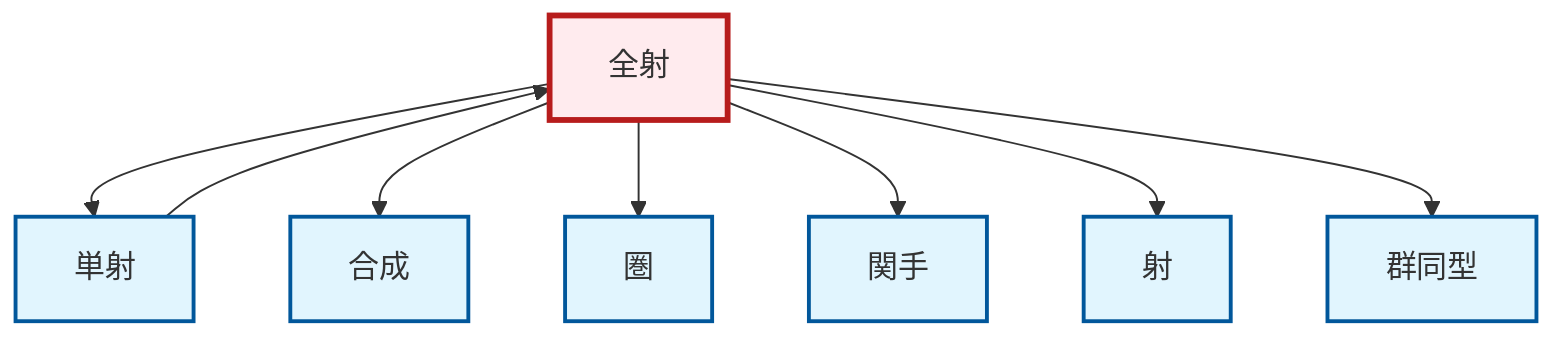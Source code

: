 graph TD
    classDef definition fill:#e1f5fe,stroke:#01579b,stroke-width:2px
    classDef theorem fill:#f3e5f5,stroke:#4a148c,stroke-width:2px
    classDef axiom fill:#fff3e0,stroke:#e65100,stroke-width:2px
    classDef example fill:#e8f5e9,stroke:#1b5e20,stroke-width:2px
    classDef current fill:#ffebee,stroke:#b71c1c,stroke-width:3px
    def-epimorphism["全射"]:::definition
    def-isomorphism["群同型"]:::definition
    def-functor["関手"]:::definition
    def-composition["合成"]:::definition
    def-category["圏"]:::definition
    def-morphism["射"]:::definition
    def-monomorphism["単射"]:::definition
    def-monomorphism --> def-epimorphism
    def-epimorphism --> def-monomorphism
    def-epimorphism --> def-composition
    def-epimorphism --> def-category
    def-epimorphism --> def-functor
    def-epimorphism --> def-morphism
    def-epimorphism --> def-isomorphism
    class def-epimorphism current